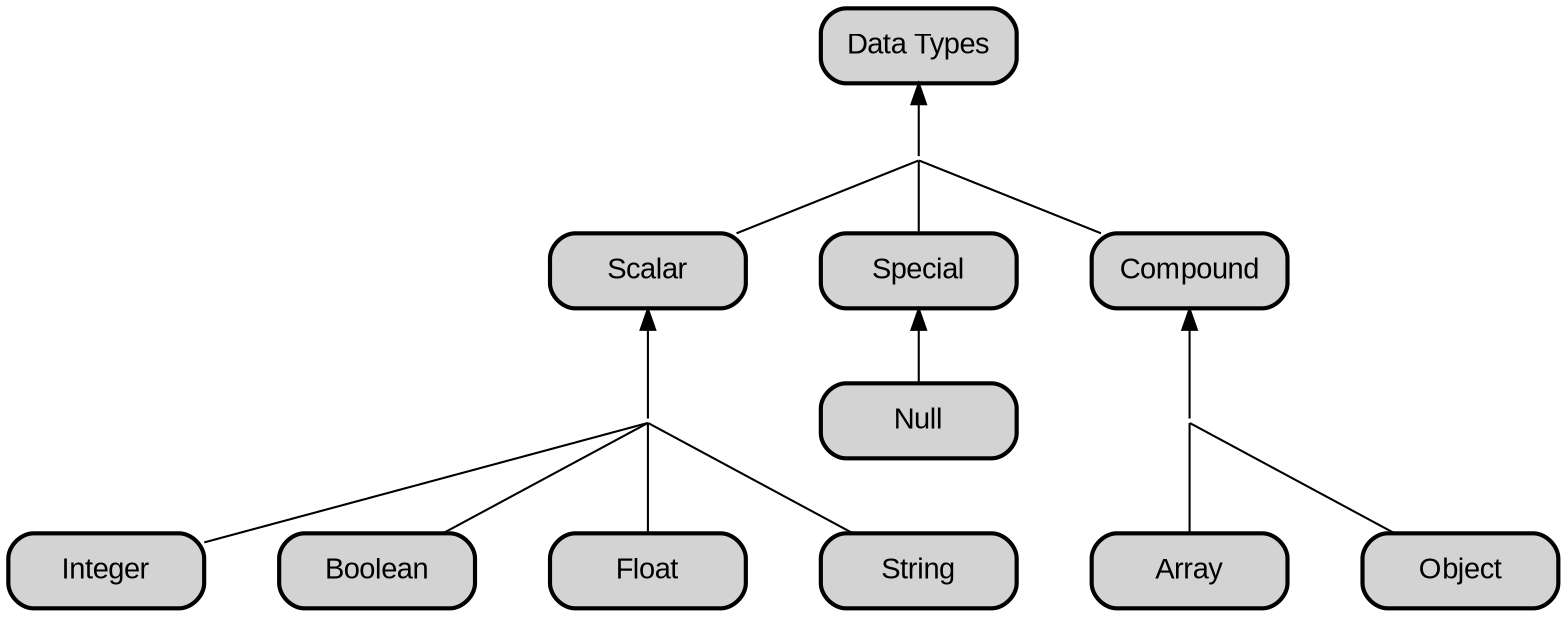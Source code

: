 digraph Types {

  graph [nodesep=0.5]
  node  [style="rounded,filled,bold", shape=box, fixedsize=true, width=1.3, fontname="Arial"]
  edge  [dir=back]
  types [label="Data Types"]
  
  { p0, p1, p2, p3 [width=0, shape=point, style=invis] }

  types -> p0;
  p0 -> { Scalar, Special, Compound } [dir=none]
  Special -> Null
  Scalar -> p1
  p1 -> { Integer, Boolean, Float, String} [dir=none]
  Compound -> p3
  p3 -> { Array, Object } [dir=none]
}